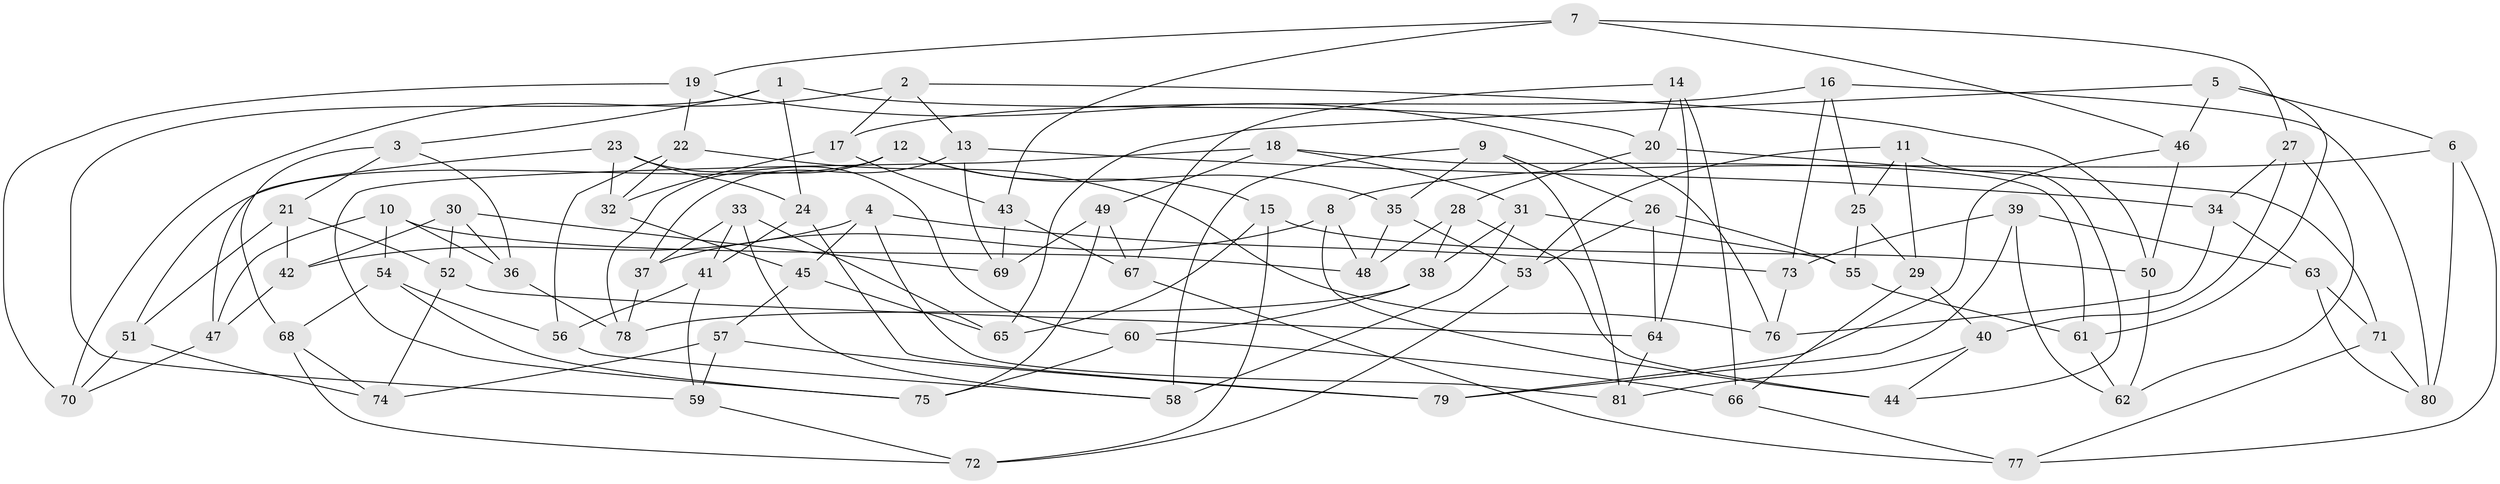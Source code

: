 // coarse degree distribution, {7: 0.21212121212121213, 6: 0.3333333333333333, 4: 0.21212121212121213, 8: 0.09090909090909091, 5: 0.15151515151515152}
// Generated by graph-tools (version 1.1) at 2025/38/03/04/25 23:38:11]
// undirected, 81 vertices, 162 edges
graph export_dot {
  node [color=gray90,style=filled];
  1;
  2;
  3;
  4;
  5;
  6;
  7;
  8;
  9;
  10;
  11;
  12;
  13;
  14;
  15;
  16;
  17;
  18;
  19;
  20;
  21;
  22;
  23;
  24;
  25;
  26;
  27;
  28;
  29;
  30;
  31;
  32;
  33;
  34;
  35;
  36;
  37;
  38;
  39;
  40;
  41;
  42;
  43;
  44;
  45;
  46;
  47;
  48;
  49;
  50;
  51;
  52;
  53;
  54;
  55;
  56;
  57;
  58;
  59;
  60;
  61;
  62;
  63;
  64;
  65;
  66;
  67;
  68;
  69;
  70;
  71;
  72;
  73;
  74;
  75;
  76;
  77;
  78;
  79;
  80;
  81;
  1 -- 3;
  1 -- 59;
  1 -- 20;
  1 -- 24;
  2 -- 70;
  2 -- 17;
  2 -- 50;
  2 -- 13;
  3 -- 21;
  3 -- 68;
  3 -- 36;
  4 -- 81;
  4 -- 45;
  4 -- 73;
  4 -- 42;
  5 -- 6;
  5 -- 46;
  5 -- 61;
  5 -- 65;
  6 -- 8;
  6 -- 80;
  6 -- 77;
  7 -- 46;
  7 -- 27;
  7 -- 43;
  7 -- 19;
  8 -- 37;
  8 -- 48;
  8 -- 44;
  9 -- 26;
  9 -- 81;
  9 -- 35;
  9 -- 58;
  10 -- 54;
  10 -- 48;
  10 -- 36;
  10 -- 47;
  11 -- 29;
  11 -- 44;
  11 -- 25;
  11 -- 53;
  12 -- 35;
  12 -- 15;
  12 -- 51;
  12 -- 78;
  13 -- 69;
  13 -- 34;
  13 -- 37;
  14 -- 64;
  14 -- 66;
  14 -- 20;
  14 -- 67;
  15 -- 72;
  15 -- 50;
  15 -- 65;
  16 -- 25;
  16 -- 80;
  16 -- 73;
  16 -- 17;
  17 -- 32;
  17 -- 43;
  18 -- 61;
  18 -- 49;
  18 -- 31;
  18 -- 75;
  19 -- 70;
  19 -- 22;
  19 -- 76;
  20 -- 28;
  20 -- 71;
  21 -- 51;
  21 -- 52;
  21 -- 42;
  22 -- 76;
  22 -- 56;
  22 -- 32;
  23 -- 47;
  23 -- 60;
  23 -- 24;
  23 -- 32;
  24 -- 79;
  24 -- 41;
  25 -- 29;
  25 -- 55;
  26 -- 64;
  26 -- 53;
  26 -- 55;
  27 -- 34;
  27 -- 62;
  27 -- 40;
  28 -- 48;
  28 -- 44;
  28 -- 38;
  29 -- 66;
  29 -- 40;
  30 -- 42;
  30 -- 52;
  30 -- 36;
  30 -- 69;
  31 -- 38;
  31 -- 58;
  31 -- 55;
  32 -- 45;
  33 -- 41;
  33 -- 58;
  33 -- 65;
  33 -- 37;
  34 -- 63;
  34 -- 76;
  35 -- 53;
  35 -- 48;
  36 -- 78;
  37 -- 78;
  38 -- 60;
  38 -- 78;
  39 -- 73;
  39 -- 63;
  39 -- 79;
  39 -- 62;
  40 -- 81;
  40 -- 44;
  41 -- 56;
  41 -- 59;
  42 -- 47;
  43 -- 67;
  43 -- 69;
  45 -- 57;
  45 -- 65;
  46 -- 79;
  46 -- 50;
  47 -- 70;
  49 -- 75;
  49 -- 67;
  49 -- 69;
  50 -- 62;
  51 -- 74;
  51 -- 70;
  52 -- 64;
  52 -- 74;
  53 -- 72;
  54 -- 68;
  54 -- 75;
  54 -- 56;
  55 -- 61;
  56 -- 58;
  57 -- 74;
  57 -- 79;
  57 -- 59;
  59 -- 72;
  60 -- 66;
  60 -- 75;
  61 -- 62;
  63 -- 80;
  63 -- 71;
  64 -- 81;
  66 -- 77;
  67 -- 77;
  68 -- 74;
  68 -- 72;
  71 -- 80;
  71 -- 77;
  73 -- 76;
}
